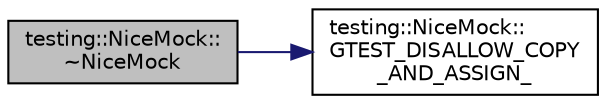 digraph "testing::NiceMock::~NiceMock"
{
  edge [fontname="Helvetica",fontsize="10",labelfontname="Helvetica",labelfontsize="10"];
  node [fontname="Helvetica",fontsize="10",shape=record];
  rankdir="LR";
  Node22 [label="testing::NiceMock::\l~NiceMock",height=0.2,width=0.4,color="black", fillcolor="grey75", style="filled", fontcolor="black"];
  Node22 -> Node23 [color="midnightblue",fontsize="10",style="solid",fontname="Helvetica"];
  Node23 [label="testing::NiceMock::\lGTEST_DISALLOW_COPY\l_AND_ASSIGN_",height=0.2,width=0.4,color="black", fillcolor="white", style="filled",URL="$db/dd4/classtesting_1_1_nice_mock.html#aee46eca734708818a8af94624eb512dd"];
}

